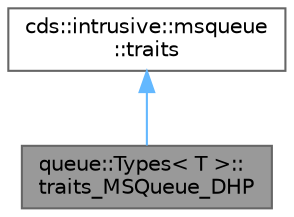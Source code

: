 digraph "queue::Types&lt; T &gt;::traits_MSQueue_DHP"
{
 // LATEX_PDF_SIZE
  bgcolor="transparent";
  edge [fontname=Helvetica,fontsize=10,labelfontname=Helvetica,labelfontsize=10];
  node [fontname=Helvetica,fontsize=10,shape=box,height=0.2,width=0.4];
  Node1 [id="Node000001",label="queue::Types\< T \>::\ltraits_MSQueue_DHP",height=0.2,width=0.4,color="gray40", fillcolor="grey60", style="filled", fontcolor="black",tooltip=" "];
  Node2 -> Node1 [id="edge2_Node000001_Node000002",dir="back",color="steelblue1",style="solid",tooltip=" "];
  Node2 [id="Node000002",label="cds::intrusive::msqueue\l::traits",height=0.2,width=0.4,color="gray40", fillcolor="white", style="filled",URL="$structcds_1_1intrusive_1_1msqueue_1_1traits.html",tooltip="MSQueue default traits"];
}
